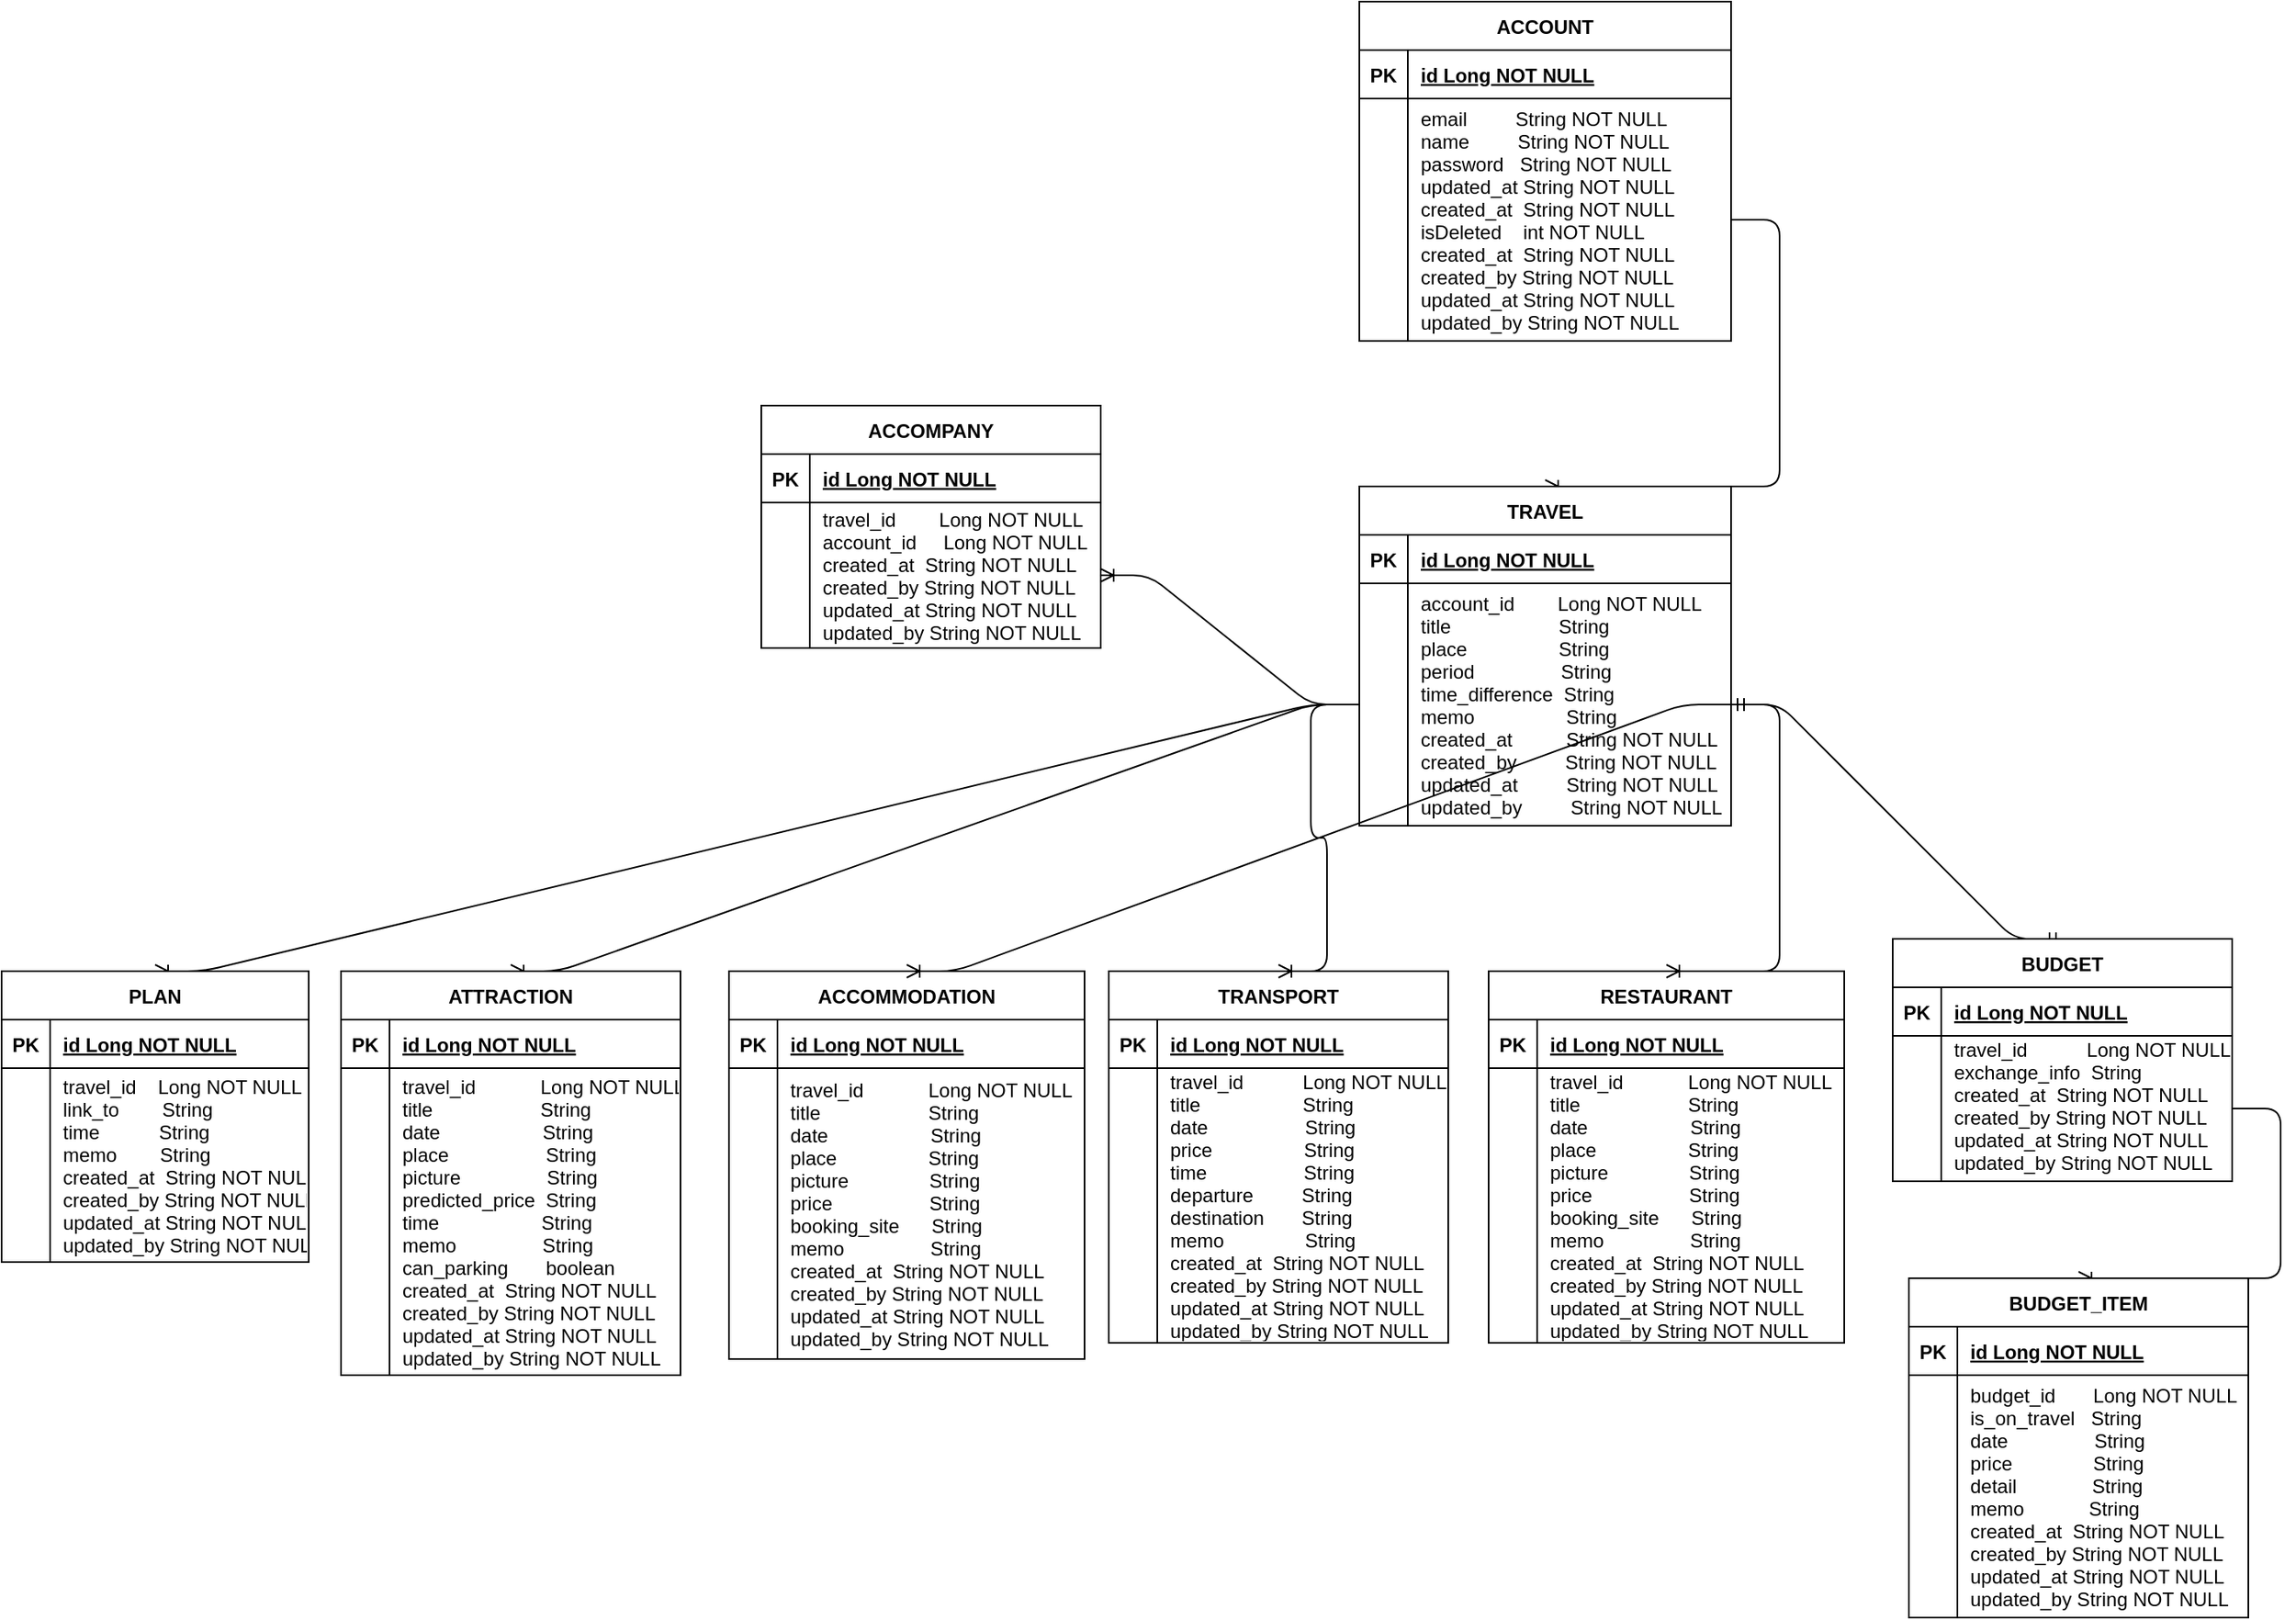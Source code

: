 <mxfile version="13.4.9" type="device"><diagram id="R2lEEEUBdFMjLlhIrx00" name="Page-1"><mxGraphModel dx="2276" dy="1894" grid="1" gridSize="10" guides="1" tooltips="1" connect="1" arrows="1" fold="1" page="1" pageScale="1" pageWidth="850" pageHeight="1100" math="0" shadow="0" extFonts="Permanent Marker^https://fonts.googleapis.com/css?family=Permanent+Marker"><root><mxCell id="0"/><mxCell id="1" parent="0"/><mxCell id="_77yGDdiXlMoocpbxx36-9" value="" style="edgeStyle=entityRelationEdgeStyle;fontSize=12;html=1;endArrow=ERoneToMany;entryX=0.5;entryY=0;entryDx=0;entryDy=0;" parent="1" source="C-vyLk0tnHw3VtMMgP7b-17" target="_77yGDdiXlMoocpbxx36-2" edge="1"><mxGeometry width="100" height="100" relative="1" as="geometry"><mxPoint x="550" y="250" as="sourcePoint"/><mxPoint x="230" y="250" as="targetPoint"/></mxGeometry></mxCell><mxCell id="_77yGDdiXlMoocpbxx36-24" value="" style="edgeStyle=entityRelationEdgeStyle;fontSize=12;html=1;endArrow=ERmandOne;startArrow=ERmandOne;exitX=0.5;exitY=0;exitDx=0;exitDy=0;" parent="1" source="_77yGDdiXlMoocpbxx36-17" target="_77yGDdiXlMoocpbxx36-6" edge="1"><mxGeometry width="100" height="100" relative="1" as="geometry"><mxPoint x="590" y="680" as="sourcePoint"/><mxPoint x="690" y="580" as="targetPoint"/></mxGeometry></mxCell><mxCell id="_77yGDdiXlMoocpbxx36-25" value="" style="edgeStyle=entityRelationEdgeStyle;fontSize=12;html=1;endArrow=ERoneToMany;entryX=0.5;entryY=0;entryDx=0;entryDy=0;" parent="1" source="_77yGDdiXlMoocpbxx36-21" target="_77yGDdiXlMoocpbxx36-10" edge="1"><mxGeometry width="100" height="100" relative="1" as="geometry"><mxPoint x="670" y="640" as="sourcePoint"/><mxPoint x="160" y="630" as="targetPoint"/></mxGeometry></mxCell><mxCell id="_77yGDdiXlMoocpbxx36-17" value="BUDGET" style="shape=table;startSize=30;container=1;collapsible=1;childLayout=tableLayout;fixedRows=1;rowLines=0;fontStyle=1;align=center;resizeLast=1;" parent="1" vertex="1"><mxGeometry x="630" y="520" width="210" height="150" as="geometry"/></mxCell><mxCell id="_77yGDdiXlMoocpbxx36-18" value="" style="shape=partialRectangle;collapsible=0;dropTarget=0;pointerEvents=0;fillColor=none;points=[[0,0.5],[1,0.5]];portConstraint=eastwest;top=0;left=0;right=0;bottom=1;" parent="_77yGDdiXlMoocpbxx36-17" vertex="1"><mxGeometry y="30" width="210" height="30" as="geometry"/></mxCell><mxCell id="_77yGDdiXlMoocpbxx36-19" value="PK" style="shape=partialRectangle;overflow=hidden;connectable=0;fillColor=none;top=0;left=0;bottom=0;right=0;fontStyle=1;" parent="_77yGDdiXlMoocpbxx36-18" vertex="1"><mxGeometry width="30" height="30" as="geometry"/></mxCell><mxCell id="_77yGDdiXlMoocpbxx36-20" value="id Long NOT NULL " style="shape=partialRectangle;overflow=hidden;connectable=0;fillColor=none;top=0;left=0;bottom=0;right=0;align=left;spacingLeft=6;fontStyle=5;" parent="_77yGDdiXlMoocpbxx36-18" vertex="1"><mxGeometry x="30" width="180" height="30" as="geometry"/></mxCell><mxCell id="_77yGDdiXlMoocpbxx36-21" value="" style="shape=partialRectangle;collapsible=0;dropTarget=0;pointerEvents=0;fillColor=none;points=[[0,0.5],[1,0.5]];portConstraint=eastwest;top=0;left=0;right=0;bottom=0;" parent="_77yGDdiXlMoocpbxx36-17" vertex="1"><mxGeometry y="60" width="210" height="90" as="geometry"/></mxCell><mxCell id="_77yGDdiXlMoocpbxx36-22" value="" style="shape=partialRectangle;overflow=hidden;connectable=0;fillColor=none;top=0;left=0;bottom=0;right=0;" parent="_77yGDdiXlMoocpbxx36-21" vertex="1"><mxGeometry width="30" height="90" as="geometry"/></mxCell><mxCell id="_77yGDdiXlMoocpbxx36-23" value="travel_id           Long NOT NULL&#10;exchange_info  String&#10;created_at  String NOT NULL&#10;created_by String NOT NULL&#10;updated_at String NOT NULL&#10;updated_by String NOT NULL&#10;" style="shape=partialRectangle;overflow=hidden;connectable=0;fillColor=none;top=0;left=0;bottom=0;right=0;align=left;spacingLeft=6;" parent="_77yGDdiXlMoocpbxx36-21" vertex="1"><mxGeometry x="30" width="180" height="90" as="geometry"/></mxCell><mxCell id="_77yGDdiXlMoocpbxx36-34" value="" style="edgeStyle=entityRelationEdgeStyle;fontSize=12;html=1;endArrow=ERoneToMany;entryX=0.5;entryY=0;entryDx=0;entryDy=0;" parent="1" source="_77yGDdiXlMoocpbxx36-6" target="_77yGDdiXlMoocpbxx36-27" edge="1"><mxGeometry width="100" height="100" relative="1" as="geometry"><mxPoint x="210" y="440" as="sourcePoint"/><mxPoint x="230" y="700" as="targetPoint"/></mxGeometry></mxCell><mxCell id="_77yGDdiXlMoocpbxx36-42" value="" style="edgeStyle=entityRelationEdgeStyle;fontSize=12;html=1;endArrow=ERoneToMany;entryX=0.5;entryY=0;entryDx=0;entryDy=0;" parent="1" target="_77yGDdiXlMoocpbxx36-35" edge="1" source="_77yGDdiXlMoocpbxx36-6"><mxGeometry width="100" height="100" relative="1" as="geometry"><mxPoint x="500" y="485" as="sourcePoint"/><mxPoint x="145" y="540" as="targetPoint"/></mxGeometry></mxCell><mxCell id="U0u3CLeGnFLH9jzzW1JW-8" value="TRANSPORT" style="shape=table;startSize=30;container=1;collapsible=1;childLayout=tableLayout;fixedRows=1;rowLines=0;fontStyle=1;align=center;resizeLast=1;" vertex="1" parent="1"><mxGeometry x="145" y="540" width="210" height="230" as="geometry"/></mxCell><mxCell id="U0u3CLeGnFLH9jzzW1JW-9" value="" style="shape=partialRectangle;collapsible=0;dropTarget=0;pointerEvents=0;fillColor=none;points=[[0,0.5],[1,0.5]];portConstraint=eastwest;top=0;left=0;right=0;bottom=1;" vertex="1" parent="U0u3CLeGnFLH9jzzW1JW-8"><mxGeometry y="30" width="210" height="30" as="geometry"/></mxCell><mxCell id="U0u3CLeGnFLH9jzzW1JW-10" value="PK" style="shape=partialRectangle;overflow=hidden;connectable=0;fillColor=none;top=0;left=0;bottom=0;right=0;fontStyle=1;" vertex="1" parent="U0u3CLeGnFLH9jzzW1JW-9"><mxGeometry width="30" height="30" as="geometry"/></mxCell><mxCell id="U0u3CLeGnFLH9jzzW1JW-11" value="id Long NOT NULL " style="shape=partialRectangle;overflow=hidden;connectable=0;fillColor=none;top=0;left=0;bottom=0;right=0;align=left;spacingLeft=6;fontStyle=5;" vertex="1" parent="U0u3CLeGnFLH9jzzW1JW-9"><mxGeometry x="30" width="180" height="30" as="geometry"/></mxCell><mxCell id="U0u3CLeGnFLH9jzzW1JW-12" value="" style="shape=partialRectangle;collapsible=0;dropTarget=0;pointerEvents=0;fillColor=none;points=[[0,0.5],[1,0.5]];portConstraint=eastwest;top=0;left=0;right=0;bottom=0;" vertex="1" parent="U0u3CLeGnFLH9jzzW1JW-8"><mxGeometry y="60" width="210" height="170" as="geometry"/></mxCell><mxCell id="U0u3CLeGnFLH9jzzW1JW-13" value="" style="shape=partialRectangle;overflow=hidden;connectable=0;fillColor=none;top=0;left=0;bottom=0;right=0;" vertex="1" parent="U0u3CLeGnFLH9jzzW1JW-12"><mxGeometry width="30" height="170" as="geometry"/></mxCell><mxCell id="U0u3CLeGnFLH9jzzW1JW-14" value="travel_id           Long NOT NULL&#10;title                   String&#10;date                  String&#10;price                 String &#10;time                  String &#10;departure         String &#10;destination       String&#10;memo               String    &#10;created_at  String NOT NULL&#10;created_by String NOT NULL&#10;updated_at String NOT NULL&#10;updated_by String NOT NULL " style="shape=partialRectangle;overflow=hidden;connectable=0;fillColor=none;top=0;left=0;bottom=0;right=0;align=left;spacingLeft=6;" vertex="1" parent="U0u3CLeGnFLH9jzzW1JW-12"><mxGeometry x="30" width="180" height="170" as="geometry"/></mxCell><mxCell id="U0u3CLeGnFLH9jzzW1JW-1" value="ACCOMMODATION" style="shape=table;startSize=30;container=1;collapsible=1;childLayout=tableLayout;fixedRows=1;rowLines=0;fontStyle=1;align=center;resizeLast=1;" vertex="1" parent="1"><mxGeometry x="-90" y="540" width="220" height="240" as="geometry"/></mxCell><mxCell id="U0u3CLeGnFLH9jzzW1JW-2" value="" style="shape=partialRectangle;collapsible=0;dropTarget=0;pointerEvents=0;fillColor=none;points=[[0,0.5],[1,0.5]];portConstraint=eastwest;top=0;left=0;right=0;bottom=1;" vertex="1" parent="U0u3CLeGnFLH9jzzW1JW-1"><mxGeometry y="30" width="220" height="30" as="geometry"/></mxCell><mxCell id="U0u3CLeGnFLH9jzzW1JW-3" value="PK" style="shape=partialRectangle;overflow=hidden;connectable=0;fillColor=none;top=0;left=0;bottom=0;right=0;fontStyle=1;" vertex="1" parent="U0u3CLeGnFLH9jzzW1JW-2"><mxGeometry width="30" height="30" as="geometry"/></mxCell><mxCell id="U0u3CLeGnFLH9jzzW1JW-4" value="id Long NOT NULL " style="shape=partialRectangle;overflow=hidden;connectable=0;fillColor=none;top=0;left=0;bottom=0;right=0;align=left;spacingLeft=6;fontStyle=5;" vertex="1" parent="U0u3CLeGnFLH9jzzW1JW-2"><mxGeometry x="30" width="190" height="30" as="geometry"/></mxCell><mxCell id="U0u3CLeGnFLH9jzzW1JW-5" value="" style="shape=partialRectangle;collapsible=0;dropTarget=0;pointerEvents=0;fillColor=none;points=[[0,0.5],[1,0.5]];portConstraint=eastwest;top=0;left=0;right=0;bottom=0;" vertex="1" parent="U0u3CLeGnFLH9jzzW1JW-1"><mxGeometry y="60" width="220" height="180" as="geometry"/></mxCell><mxCell id="U0u3CLeGnFLH9jzzW1JW-6" value="" style="shape=partialRectangle;overflow=hidden;connectable=0;fillColor=none;top=0;left=0;bottom=0;right=0;" vertex="1" parent="U0u3CLeGnFLH9jzzW1JW-5"><mxGeometry width="30" height="180" as="geometry"/></mxCell><mxCell id="U0u3CLeGnFLH9jzzW1JW-7" value="travel_id            Long NOT NULL&#10;title                    String&#10;date                   String&#10;place                 String &#10;picture               String &#10;price                  String&#10;booking_site      String&#10;memo                String&#10;created_at  String NOT NULL&#10;created_by String NOT NULL&#10;updated_at String NOT NULL&#10;updated_by String NOT NULL" style="shape=partialRectangle;overflow=hidden;connectable=0;fillColor=none;top=0;left=0;bottom=0;right=0;align=left;spacingLeft=6;" vertex="1" parent="U0u3CLeGnFLH9jzzW1JW-5"><mxGeometry x="30" width="190" height="180" as="geometry"/></mxCell><mxCell id="_77yGDdiXlMoocpbxx36-35" value="ATTRACTION" style="shape=table;startSize=30;container=1;collapsible=1;childLayout=tableLayout;fixedRows=1;rowLines=0;fontStyle=1;align=center;resizeLast=1;" parent="1" vertex="1"><mxGeometry x="-330" y="540" width="210" height="250" as="geometry"/></mxCell><mxCell id="_77yGDdiXlMoocpbxx36-36" value="" style="shape=partialRectangle;collapsible=0;dropTarget=0;pointerEvents=0;fillColor=none;points=[[0,0.5],[1,0.5]];portConstraint=eastwest;top=0;left=0;right=0;bottom=1;" parent="_77yGDdiXlMoocpbxx36-35" vertex="1"><mxGeometry y="30" width="210" height="30" as="geometry"/></mxCell><mxCell id="_77yGDdiXlMoocpbxx36-37" value="PK" style="shape=partialRectangle;overflow=hidden;connectable=0;fillColor=none;top=0;left=0;bottom=0;right=0;fontStyle=1;" parent="_77yGDdiXlMoocpbxx36-36" vertex="1"><mxGeometry width="30" height="30" as="geometry"/></mxCell><mxCell id="_77yGDdiXlMoocpbxx36-38" value="id Long NOT NULL " style="shape=partialRectangle;overflow=hidden;connectable=0;fillColor=none;top=0;left=0;bottom=0;right=0;align=left;spacingLeft=6;fontStyle=5;" parent="_77yGDdiXlMoocpbxx36-36" vertex="1"><mxGeometry x="30" width="180" height="30" as="geometry"/></mxCell><mxCell id="_77yGDdiXlMoocpbxx36-39" value="" style="shape=partialRectangle;collapsible=0;dropTarget=0;pointerEvents=0;fillColor=none;points=[[0,0.5],[1,0.5]];portConstraint=eastwest;top=0;left=0;right=0;bottom=0;" parent="_77yGDdiXlMoocpbxx36-35" vertex="1"><mxGeometry y="60" width="210" height="190" as="geometry"/></mxCell><mxCell id="_77yGDdiXlMoocpbxx36-40" value="" style="shape=partialRectangle;overflow=hidden;connectable=0;fillColor=none;top=0;left=0;bottom=0;right=0;" parent="_77yGDdiXlMoocpbxx36-39" vertex="1"><mxGeometry width="30" height="190" as="geometry"/></mxCell><mxCell id="_77yGDdiXlMoocpbxx36-41" value="travel_id            Long NOT NULL&#10;title                    String&#10;date                   String&#10;place                  String &#10;picture                String &#10;predicted_price  String&#10;time                   String &#10;memo                String&#10;can_parking       boolean&#10;created_at  String NOT NULL&#10;created_by String NOT NULL&#10;updated_at String NOT NULL&#10;updated_by String NOT NULL" style="shape=partialRectangle;overflow=hidden;connectable=0;fillColor=none;top=0;left=0;bottom=0;right=0;align=left;spacingLeft=6;" parent="_77yGDdiXlMoocpbxx36-39" vertex="1"><mxGeometry x="30" width="180" height="190" as="geometry"/></mxCell><mxCell id="_77yGDdiXlMoocpbxx36-27" value="PLAN" style="shape=table;startSize=30;container=1;collapsible=1;childLayout=tableLayout;fixedRows=1;rowLines=0;fontStyle=1;align=center;resizeLast=1;" parent="1" vertex="1"><mxGeometry x="-540" y="540" width="190" height="180" as="geometry"/></mxCell><mxCell id="_77yGDdiXlMoocpbxx36-28" value="" style="shape=partialRectangle;collapsible=0;dropTarget=0;pointerEvents=0;fillColor=none;points=[[0,0.5],[1,0.5]];portConstraint=eastwest;top=0;left=0;right=0;bottom=1;" parent="_77yGDdiXlMoocpbxx36-27" vertex="1"><mxGeometry y="30" width="190" height="30" as="geometry"/></mxCell><mxCell id="_77yGDdiXlMoocpbxx36-29" value="PK" style="shape=partialRectangle;overflow=hidden;connectable=0;fillColor=none;top=0;left=0;bottom=0;right=0;fontStyle=1;" parent="_77yGDdiXlMoocpbxx36-28" vertex="1"><mxGeometry width="30" height="30" as="geometry"/></mxCell><mxCell id="_77yGDdiXlMoocpbxx36-30" value="id Long NOT NULL " style="shape=partialRectangle;overflow=hidden;connectable=0;fillColor=none;top=0;left=0;bottom=0;right=0;align=left;spacingLeft=6;fontStyle=5;" parent="_77yGDdiXlMoocpbxx36-28" vertex="1"><mxGeometry x="30" width="160" height="30" as="geometry"/></mxCell><mxCell id="_77yGDdiXlMoocpbxx36-31" value="" style="shape=partialRectangle;collapsible=0;dropTarget=0;pointerEvents=0;fillColor=none;points=[[0,0.5],[1,0.5]];portConstraint=eastwest;top=0;left=0;right=0;bottom=0;" parent="_77yGDdiXlMoocpbxx36-27" vertex="1"><mxGeometry y="60" width="190" height="120" as="geometry"/></mxCell><mxCell id="_77yGDdiXlMoocpbxx36-32" value="" style="shape=partialRectangle;overflow=hidden;connectable=0;fillColor=none;top=0;left=0;bottom=0;right=0;" parent="_77yGDdiXlMoocpbxx36-31" vertex="1"><mxGeometry width="30" height="120" as="geometry"/></mxCell><mxCell id="_77yGDdiXlMoocpbxx36-33" value="travel_id    Long NOT NULL&#10;link_to        String&#10;time           String &#10;memo        String&#10;created_at  String NOT NULL&#10;created_by String NOT NULL&#10;updated_at String NOT NULL&#10;updated_by String NOT NULL" style="shape=partialRectangle;overflow=hidden;connectable=0;fillColor=none;top=0;left=0;bottom=0;right=0;align=left;spacingLeft=6;" parent="_77yGDdiXlMoocpbxx36-31" vertex="1"><mxGeometry x="30" width="160" height="120" as="geometry"/></mxCell><mxCell id="U0u3CLeGnFLH9jzzW1JW-15" value="RESTAURANT" style="shape=table;startSize=30;container=1;collapsible=1;childLayout=tableLayout;fixedRows=1;rowLines=0;fontStyle=1;align=center;resizeLast=1;" vertex="1" parent="1"><mxGeometry x="380" y="540" width="220" height="230" as="geometry"/></mxCell><mxCell id="U0u3CLeGnFLH9jzzW1JW-16" value="" style="shape=partialRectangle;collapsible=0;dropTarget=0;pointerEvents=0;fillColor=none;points=[[0,0.5],[1,0.5]];portConstraint=eastwest;top=0;left=0;right=0;bottom=1;" vertex="1" parent="U0u3CLeGnFLH9jzzW1JW-15"><mxGeometry y="30" width="220" height="30" as="geometry"/></mxCell><mxCell id="U0u3CLeGnFLH9jzzW1JW-17" value="PK" style="shape=partialRectangle;overflow=hidden;connectable=0;fillColor=none;top=0;left=0;bottom=0;right=0;fontStyle=1;" vertex="1" parent="U0u3CLeGnFLH9jzzW1JW-16"><mxGeometry width="30" height="30" as="geometry"/></mxCell><mxCell id="U0u3CLeGnFLH9jzzW1JW-18" value="id Long NOT NULL " style="shape=partialRectangle;overflow=hidden;connectable=0;fillColor=none;top=0;left=0;bottom=0;right=0;align=left;spacingLeft=6;fontStyle=5;" vertex="1" parent="U0u3CLeGnFLH9jzzW1JW-16"><mxGeometry x="30" width="190" height="30" as="geometry"/></mxCell><mxCell id="U0u3CLeGnFLH9jzzW1JW-19" value="" style="shape=partialRectangle;collapsible=0;dropTarget=0;pointerEvents=0;fillColor=none;points=[[0,0.5],[1,0.5]];portConstraint=eastwest;top=0;left=0;right=0;bottom=0;" vertex="1" parent="U0u3CLeGnFLH9jzzW1JW-15"><mxGeometry y="60" width="220" height="170" as="geometry"/></mxCell><mxCell id="U0u3CLeGnFLH9jzzW1JW-20" value="" style="shape=partialRectangle;overflow=hidden;connectable=0;fillColor=none;top=0;left=0;bottom=0;right=0;" vertex="1" parent="U0u3CLeGnFLH9jzzW1JW-19"><mxGeometry width="30" height="170" as="geometry"/></mxCell><mxCell id="U0u3CLeGnFLH9jzzW1JW-21" value="travel_id            Long NOT NULL&#10;title                    String&#10;date                   String&#10;place                 String &#10;picture               String &#10;price                  String&#10;booking_site      String&#10;memo                String&#10;created_at  String NOT NULL&#10;created_by String NOT NULL&#10;updated_at String NOT NULL&#10;updated_by String NOT NULL" style="shape=partialRectangle;overflow=hidden;connectable=0;fillColor=none;top=0;left=0;bottom=0;right=0;align=left;spacingLeft=6;" vertex="1" parent="U0u3CLeGnFLH9jzzW1JW-19"><mxGeometry x="30" width="190" height="170" as="geometry"/></mxCell><mxCell id="U0u3CLeGnFLH9jzzW1JW-22" value="" style="edgeStyle=entityRelationEdgeStyle;fontSize=12;html=1;endArrow=ERoneToMany;entryX=0.5;entryY=0;entryDx=0;entryDy=0;" edge="1" parent="1" source="_77yGDdiXlMoocpbxx36-6" target="U0u3CLeGnFLH9jzzW1JW-15"><mxGeometry width="100" height="100" relative="1" as="geometry"><mxPoint x="320" y="620" as="sourcePoint"/><mxPoint x="420" y="520" as="targetPoint"/></mxGeometry></mxCell><mxCell id="U0u3CLeGnFLH9jzzW1JW-23" value="" style="edgeStyle=entityRelationEdgeStyle;fontSize=12;html=1;endArrow=ERoneToMany;entryX=0.5;entryY=0;entryDx=0;entryDy=0;" edge="1" parent="1" source="_77yGDdiXlMoocpbxx36-6" target="U0u3CLeGnFLH9jzzW1JW-8"><mxGeometry width="100" height="100" relative="1" as="geometry"><mxPoint x="220" y="420" as="sourcePoint"/><mxPoint x="150" y="360" as="targetPoint"/></mxGeometry></mxCell><mxCell id="U0u3CLeGnFLH9jzzW1JW-24" value="" style="edgeStyle=entityRelationEdgeStyle;fontSize=12;html=1;endArrow=ERoneToMany;entryX=0.5;entryY=0;entryDx=0;entryDy=0;exitX=1;exitY=0.5;exitDx=0;exitDy=0;" edge="1" parent="1" source="_77yGDdiXlMoocpbxx36-6" target="U0u3CLeGnFLH9jzzW1JW-1"><mxGeometry width="100" height="100" relative="1" as="geometry"><mxPoint x="150" y="460" as="sourcePoint"/><mxPoint x="160" y="370" as="targetPoint"/></mxGeometry></mxCell><mxCell id="U0u3CLeGnFLH9jzzW1JW-33" value="" style="edgeStyle=entityRelationEdgeStyle;fontSize=12;html=1;endArrow=ERoneToMany;" edge="1" parent="1" source="_77yGDdiXlMoocpbxx36-6" target="U0u3CLeGnFLH9jzzW1JW-30"><mxGeometry width="100" height="100" relative="1" as="geometry"><mxPoint x="100" y="410" as="sourcePoint"/><mxPoint x="170" y="320" as="targetPoint"/></mxGeometry></mxCell><mxCell id="_77yGDdiXlMoocpbxx36-2" value="TRAVEL" style="shape=table;startSize=30;container=1;collapsible=1;childLayout=tableLayout;fixedRows=1;rowLines=0;fontStyle=1;align=center;resizeLast=1;" parent="1" vertex="1"><mxGeometry x="300" y="240" width="230" height="210" as="geometry"/></mxCell><mxCell id="_77yGDdiXlMoocpbxx36-3" value="" style="shape=partialRectangle;collapsible=0;dropTarget=0;pointerEvents=0;fillColor=none;points=[[0,0.5],[1,0.5]];portConstraint=eastwest;top=0;left=0;right=0;bottom=1;" parent="_77yGDdiXlMoocpbxx36-2" vertex="1"><mxGeometry y="30" width="230" height="30" as="geometry"/></mxCell><mxCell id="_77yGDdiXlMoocpbxx36-4" value="PK" style="shape=partialRectangle;overflow=hidden;connectable=0;fillColor=none;top=0;left=0;bottom=0;right=0;fontStyle=1;" parent="_77yGDdiXlMoocpbxx36-3" vertex="1"><mxGeometry width="30" height="30" as="geometry"/></mxCell><mxCell id="_77yGDdiXlMoocpbxx36-5" value="id Long NOT NULL " style="shape=partialRectangle;overflow=hidden;connectable=0;fillColor=none;top=0;left=0;bottom=0;right=0;align=left;spacingLeft=6;fontStyle=5;" parent="_77yGDdiXlMoocpbxx36-3" vertex="1"><mxGeometry x="30" width="200" height="30" as="geometry"/></mxCell><mxCell id="_77yGDdiXlMoocpbxx36-6" value="" style="shape=partialRectangle;collapsible=0;dropTarget=0;pointerEvents=0;fillColor=none;points=[[0,0.5],[1,0.5]];portConstraint=eastwest;top=0;left=0;right=0;bottom=0;" parent="_77yGDdiXlMoocpbxx36-2" vertex="1"><mxGeometry y="60" width="230" height="150" as="geometry"/></mxCell><mxCell id="_77yGDdiXlMoocpbxx36-7" value="" style="shape=partialRectangle;overflow=hidden;connectable=0;fillColor=none;top=0;left=0;bottom=0;right=0;" parent="_77yGDdiXlMoocpbxx36-6" vertex="1"><mxGeometry width="30" height="150" as="geometry"/></mxCell><mxCell id="_77yGDdiXlMoocpbxx36-8" value="account_id        Long NOT NULL&#10;title                    String&#10;place                 String &#10;period                String&#10;time_difference  String &#10;memo                 String &#10;created_at          String NOT NULL&#10;created_by         String NOT NULL&#10;updated_at         String NOT NULL&#10;updated_by         String NOT NULL" style="shape=partialRectangle;overflow=hidden;connectable=0;fillColor=none;top=0;left=0;bottom=0;right=0;align=left;spacingLeft=6;" parent="_77yGDdiXlMoocpbxx36-6" vertex="1"><mxGeometry x="30" width="200" height="150" as="geometry"/></mxCell><mxCell id="C-vyLk0tnHw3VtMMgP7b-13" value="ACCOUNT" style="shape=table;startSize=30;container=1;collapsible=1;childLayout=tableLayout;fixedRows=1;rowLines=0;fontStyle=1;align=center;resizeLast=1;" parent="1" vertex="1"><mxGeometry x="300" y="-60" width="230" height="210" as="geometry"/></mxCell><mxCell id="C-vyLk0tnHw3VtMMgP7b-14" value="" style="shape=partialRectangle;collapsible=0;dropTarget=0;pointerEvents=0;fillColor=none;points=[[0,0.5],[1,0.5]];portConstraint=eastwest;top=0;left=0;right=0;bottom=1;" parent="C-vyLk0tnHw3VtMMgP7b-13" vertex="1"><mxGeometry y="30" width="230" height="30" as="geometry"/></mxCell><mxCell id="C-vyLk0tnHw3VtMMgP7b-15" value="PK" style="shape=partialRectangle;overflow=hidden;connectable=0;fillColor=none;top=0;left=0;bottom=0;right=0;fontStyle=1;" parent="C-vyLk0tnHw3VtMMgP7b-14" vertex="1"><mxGeometry width="30" height="30" as="geometry"/></mxCell><mxCell id="C-vyLk0tnHw3VtMMgP7b-16" value="id Long NOT NULL " style="shape=partialRectangle;overflow=hidden;connectable=0;fillColor=none;top=0;left=0;bottom=0;right=0;align=left;spacingLeft=6;fontStyle=5;" parent="C-vyLk0tnHw3VtMMgP7b-14" vertex="1"><mxGeometry x="30" width="200" height="30" as="geometry"/></mxCell><mxCell id="C-vyLk0tnHw3VtMMgP7b-17" value="" style="shape=partialRectangle;collapsible=0;dropTarget=0;pointerEvents=0;fillColor=none;points=[[0,0.5],[1,0.5]];portConstraint=eastwest;top=0;left=0;right=0;bottom=0;" parent="C-vyLk0tnHw3VtMMgP7b-13" vertex="1"><mxGeometry y="60" width="230" height="150" as="geometry"/></mxCell><mxCell id="C-vyLk0tnHw3VtMMgP7b-18" value="" style="shape=partialRectangle;overflow=hidden;connectable=0;fillColor=none;top=0;left=0;bottom=0;right=0;" parent="C-vyLk0tnHw3VtMMgP7b-17" vertex="1"><mxGeometry width="30" height="150" as="geometry"/></mxCell><mxCell id="C-vyLk0tnHw3VtMMgP7b-19" value="email         String NOT NULL&#10;name         String NOT NULL&#10;password   String NOT NULL&#10;updated_at String NOT NULL&#10;created_at  String NOT NULL&#10;isDeleted    int NOT NULL&#10;created_at  String NOT NULL&#10;created_by String NOT NULL&#10;updated_at String NOT NULL&#10;updated_by String NOT NULL" style="shape=partialRectangle;overflow=hidden;connectable=0;fillColor=none;top=0;left=0;bottom=0;right=0;align=left;spacingLeft=6;" parent="C-vyLk0tnHw3VtMMgP7b-17" vertex="1"><mxGeometry x="30" width="200" height="150" as="geometry"/></mxCell><mxCell id="U0u3CLeGnFLH9jzzW1JW-26" value="ACCOMPANY" style="shape=table;startSize=30;container=1;collapsible=1;childLayout=tableLayout;fixedRows=1;rowLines=0;fontStyle=1;align=center;resizeLast=1;" vertex="1" parent="1"><mxGeometry x="-70" y="190" width="210" height="150" as="geometry"/></mxCell><mxCell id="U0u3CLeGnFLH9jzzW1JW-27" value="" style="shape=partialRectangle;collapsible=0;dropTarget=0;pointerEvents=0;fillColor=none;points=[[0,0.5],[1,0.5]];portConstraint=eastwest;top=0;left=0;right=0;bottom=1;" vertex="1" parent="U0u3CLeGnFLH9jzzW1JW-26"><mxGeometry y="30" width="210" height="30" as="geometry"/></mxCell><mxCell id="U0u3CLeGnFLH9jzzW1JW-28" value="PK" style="shape=partialRectangle;overflow=hidden;connectable=0;fillColor=none;top=0;left=0;bottom=0;right=0;fontStyle=1;" vertex="1" parent="U0u3CLeGnFLH9jzzW1JW-27"><mxGeometry width="30" height="30" as="geometry"/></mxCell><mxCell id="U0u3CLeGnFLH9jzzW1JW-29" value="id Long NOT NULL " style="shape=partialRectangle;overflow=hidden;connectable=0;fillColor=none;top=0;left=0;bottom=0;right=0;align=left;spacingLeft=6;fontStyle=5;" vertex="1" parent="U0u3CLeGnFLH9jzzW1JW-27"><mxGeometry x="30" width="180" height="30" as="geometry"/></mxCell><mxCell id="U0u3CLeGnFLH9jzzW1JW-30" value="" style="shape=partialRectangle;collapsible=0;dropTarget=0;pointerEvents=0;fillColor=none;points=[[0,0.5],[1,0.5]];portConstraint=eastwest;top=0;left=0;right=0;bottom=0;" vertex="1" parent="U0u3CLeGnFLH9jzzW1JW-26"><mxGeometry y="60" width="210" height="90" as="geometry"/></mxCell><mxCell id="U0u3CLeGnFLH9jzzW1JW-31" value="" style="shape=partialRectangle;overflow=hidden;connectable=0;fillColor=none;top=0;left=0;bottom=0;right=0;" vertex="1" parent="U0u3CLeGnFLH9jzzW1JW-30"><mxGeometry width="30" height="90" as="geometry"/></mxCell><mxCell id="U0u3CLeGnFLH9jzzW1JW-32" value="travel_id        Long NOT NULL&#10;account_id     Long NOT NULL&#10;created_at  String NOT NULL&#10;created_by String NOT NULL&#10;updated_at String NOT NULL&#10;updated_by String NOT NULL" style="shape=partialRectangle;overflow=hidden;connectable=0;fillColor=none;top=0;left=0;bottom=0;right=0;align=left;spacingLeft=6;" vertex="1" parent="U0u3CLeGnFLH9jzzW1JW-30"><mxGeometry x="30" width="180" height="90" as="geometry"/></mxCell><mxCell id="_77yGDdiXlMoocpbxx36-10" value="BUDGET_ITEM" style="shape=table;startSize=30;container=1;collapsible=1;childLayout=tableLayout;fixedRows=1;rowLines=0;fontStyle=1;align=center;resizeLast=1;" parent="1" vertex="1"><mxGeometry x="640" y="730" width="210" height="210" as="geometry"/></mxCell><mxCell id="_77yGDdiXlMoocpbxx36-11" value="" style="shape=partialRectangle;collapsible=0;dropTarget=0;pointerEvents=0;fillColor=none;points=[[0,0.5],[1,0.5]];portConstraint=eastwest;top=0;left=0;right=0;bottom=1;" parent="_77yGDdiXlMoocpbxx36-10" vertex="1"><mxGeometry y="30" width="210" height="30" as="geometry"/></mxCell><mxCell id="_77yGDdiXlMoocpbxx36-12" value="PK" style="shape=partialRectangle;overflow=hidden;connectable=0;fillColor=none;top=0;left=0;bottom=0;right=0;fontStyle=1;" parent="_77yGDdiXlMoocpbxx36-11" vertex="1"><mxGeometry width="30" height="30" as="geometry"/></mxCell><mxCell id="_77yGDdiXlMoocpbxx36-13" value="id Long NOT NULL " style="shape=partialRectangle;overflow=hidden;connectable=0;fillColor=none;top=0;left=0;bottom=0;right=0;align=left;spacingLeft=6;fontStyle=5;" parent="_77yGDdiXlMoocpbxx36-11" vertex="1"><mxGeometry x="30" width="180" height="30" as="geometry"/></mxCell><mxCell id="_77yGDdiXlMoocpbxx36-14" value="" style="shape=partialRectangle;collapsible=0;dropTarget=0;pointerEvents=0;fillColor=none;points=[[0,0.5],[1,0.5]];portConstraint=eastwest;top=0;left=0;right=0;bottom=0;" parent="_77yGDdiXlMoocpbxx36-10" vertex="1"><mxGeometry y="60" width="210" height="150" as="geometry"/></mxCell><mxCell id="_77yGDdiXlMoocpbxx36-15" value="" style="shape=partialRectangle;overflow=hidden;connectable=0;fillColor=none;top=0;left=0;bottom=0;right=0;" parent="_77yGDdiXlMoocpbxx36-14" vertex="1"><mxGeometry width="30" height="150" as="geometry"/></mxCell><mxCell id="_77yGDdiXlMoocpbxx36-16" value="budget_id       Long NOT NULL&#10;is_on_travel   String&#10;date                String &#10;price               String &#10;detail              String&#10;memo            String &#10;created_at  String NOT NULL&#10;created_by String NOT NULL&#10;updated_at String NOT NULL&#10;updated_by String NOT NULL" style="shape=partialRectangle;overflow=hidden;connectable=0;fillColor=none;top=0;left=0;bottom=0;right=0;align=left;spacingLeft=6;" parent="_77yGDdiXlMoocpbxx36-14" vertex="1"><mxGeometry x="30" width="180" height="150" as="geometry"/></mxCell></root></mxGraphModel></diagram></mxfile>